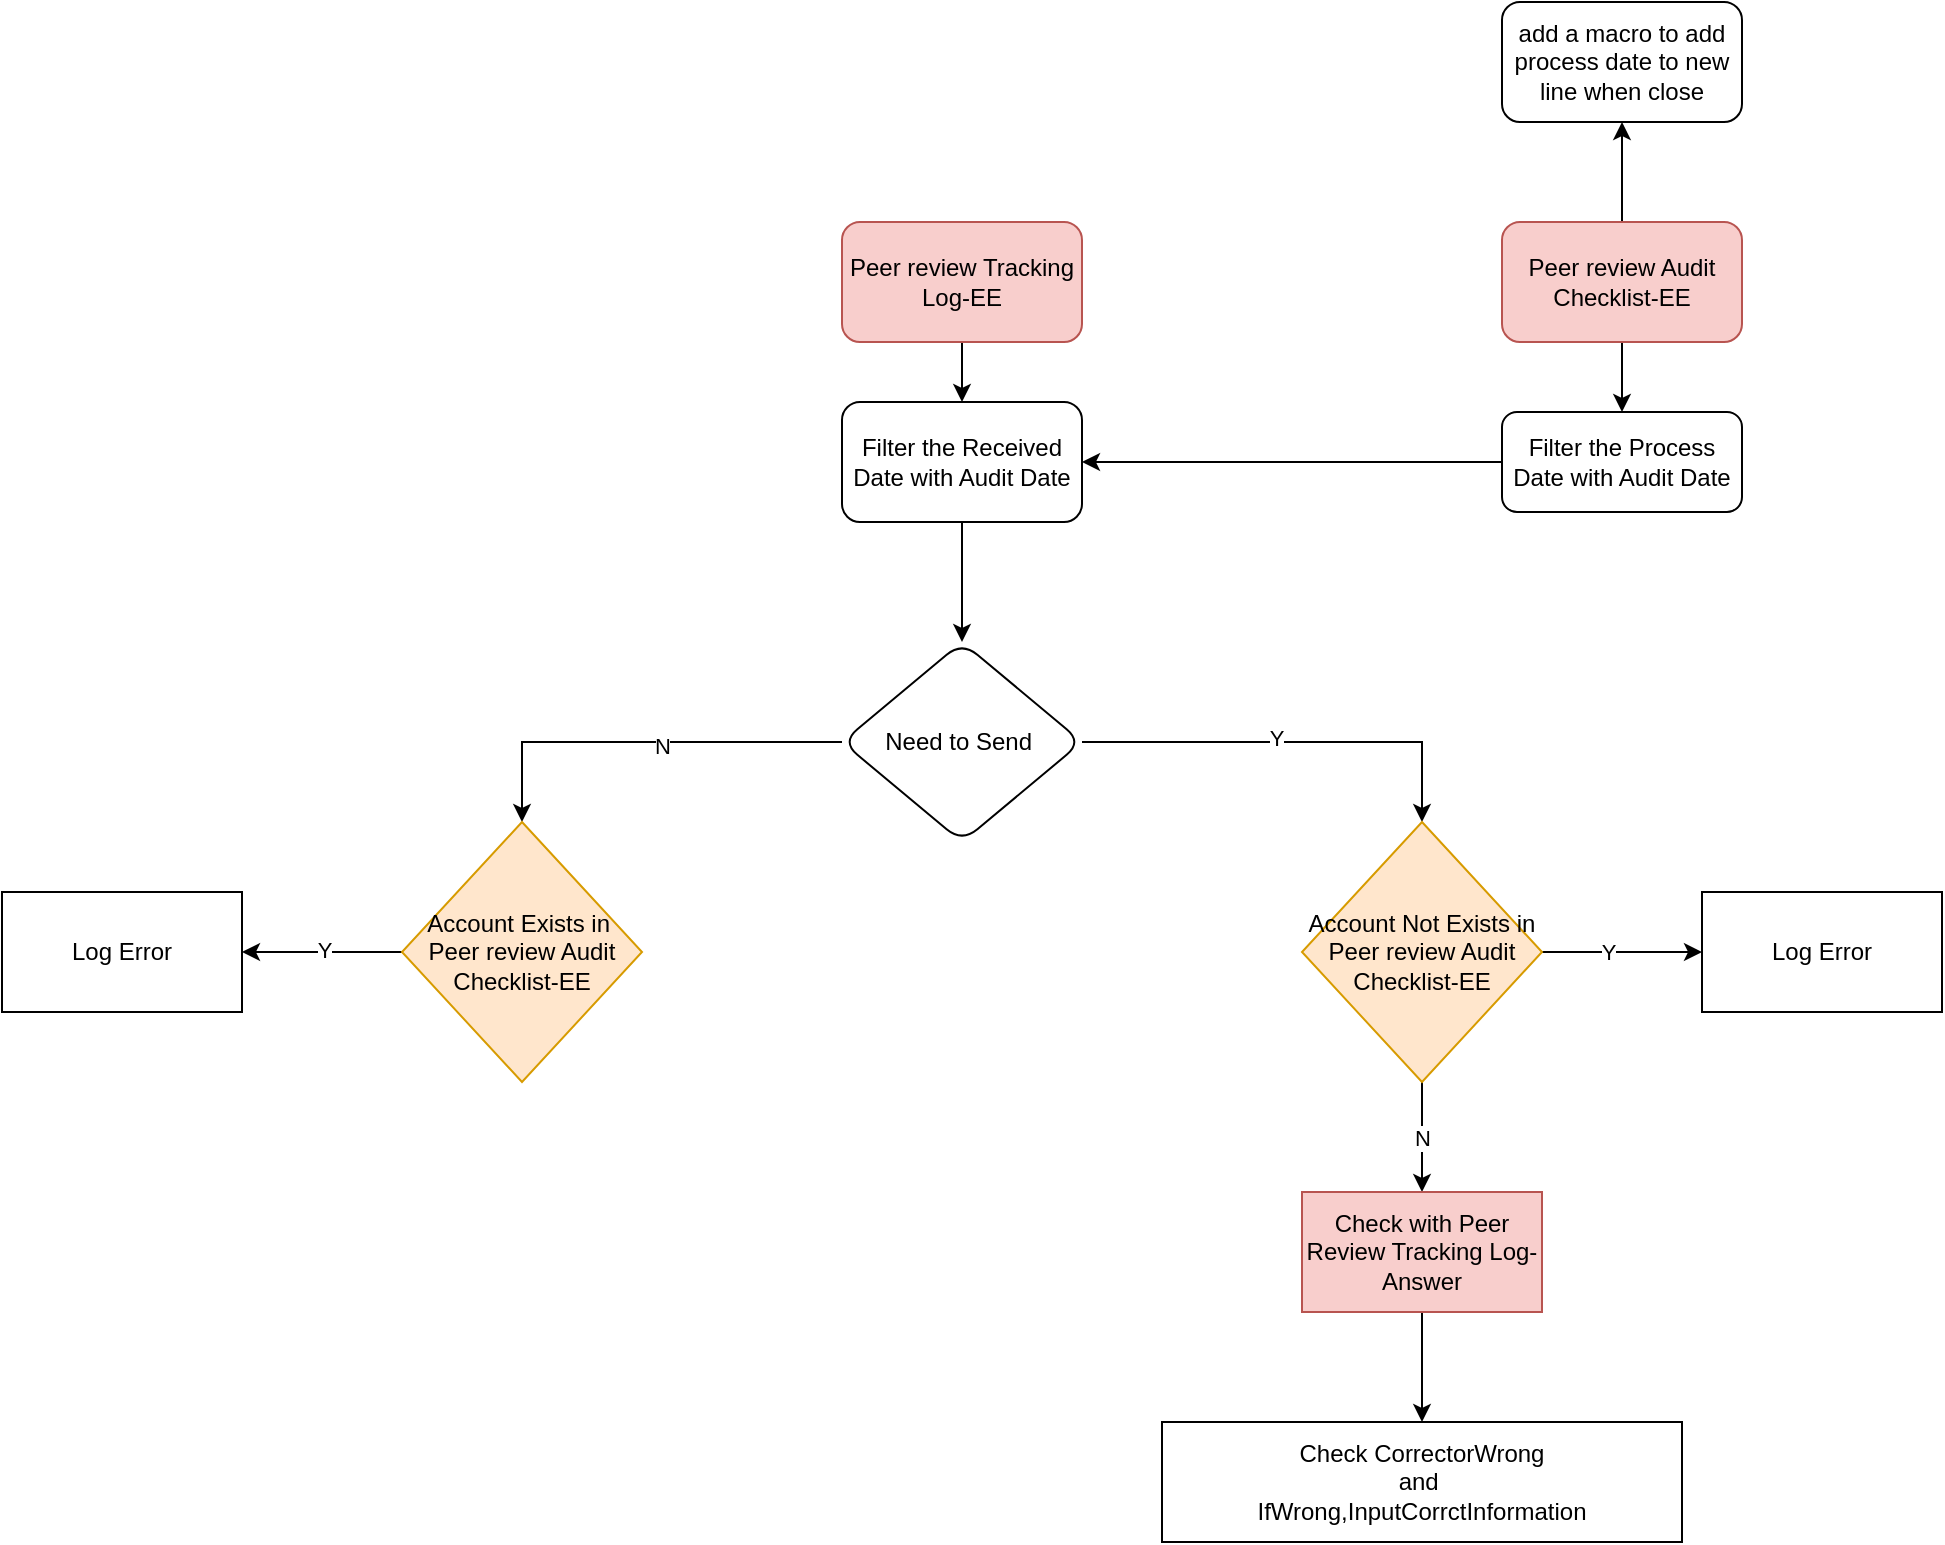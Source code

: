 <mxfile version="23.0.2" type="github">
  <diagram name="第 1 页" id="ZAWH_CJpqViNw-ZkkkB1">
    <mxGraphModel dx="2222" dy="1886" grid="1" gridSize="10" guides="1" tooltips="1" connect="1" arrows="1" fold="1" page="1" pageScale="1" pageWidth="850" pageHeight="1100" math="0" shadow="0">
      <root>
        <mxCell id="0" />
        <mxCell id="1" parent="0" />
        <mxCell id="5F-PmtR5ZbhKN1eGtyun-3" value="" style="edgeStyle=orthogonalEdgeStyle;rounded=0;orthogonalLoop=1;jettySize=auto;html=1;" edge="1" parent="1" source="5F-PmtR5ZbhKN1eGtyun-1" target="5F-PmtR5ZbhKN1eGtyun-2">
          <mxGeometry relative="1" as="geometry" />
        </mxCell>
        <mxCell id="5F-PmtR5ZbhKN1eGtyun-1" value="Peer review Tracking Log-EE" style="rounded=1;whiteSpace=wrap;html=1;fillColor=#f8cecc;strokeColor=#b85450;" vertex="1" parent="1">
          <mxGeometry x="340" y="90" width="120" height="60" as="geometry" />
        </mxCell>
        <mxCell id="5F-PmtR5ZbhKN1eGtyun-6" value="" style="edgeStyle=orthogonalEdgeStyle;rounded=0;orthogonalLoop=1;jettySize=auto;html=1;" edge="1" parent="1" source="5F-PmtR5ZbhKN1eGtyun-2" target="5F-PmtR5ZbhKN1eGtyun-5">
          <mxGeometry relative="1" as="geometry" />
        </mxCell>
        <mxCell id="5F-PmtR5ZbhKN1eGtyun-2" value="Filter the Received Date with Audit Date" style="whiteSpace=wrap;html=1;rounded=1;" vertex="1" parent="1">
          <mxGeometry x="340" y="180" width="120" height="60" as="geometry" />
        </mxCell>
        <mxCell id="5F-PmtR5ZbhKN1eGtyun-14" value="" style="edgeStyle=orthogonalEdgeStyle;rounded=0;orthogonalLoop=1;jettySize=auto;html=1;" edge="1" parent="1" source="5F-PmtR5ZbhKN1eGtyun-4" target="5F-PmtR5ZbhKN1eGtyun-13">
          <mxGeometry relative="1" as="geometry" />
        </mxCell>
        <mxCell id="5F-PmtR5ZbhKN1eGtyun-16" value="" style="edgeStyle=orthogonalEdgeStyle;rounded=0;orthogonalLoop=1;jettySize=auto;html=1;" edge="1" parent="1" source="5F-PmtR5ZbhKN1eGtyun-4" target="5F-PmtR5ZbhKN1eGtyun-15">
          <mxGeometry relative="1" as="geometry" />
        </mxCell>
        <mxCell id="5F-PmtR5ZbhKN1eGtyun-4" value="Peer review Audit Checklist-EE" style="rounded=1;whiteSpace=wrap;html=1;fillColor=#f8cecc;strokeColor=#b85450;" vertex="1" parent="1">
          <mxGeometry x="670" y="90" width="120" height="60" as="geometry" />
        </mxCell>
        <mxCell id="5F-PmtR5ZbhKN1eGtyun-8" value="" style="edgeStyle=orthogonalEdgeStyle;rounded=0;orthogonalLoop=1;jettySize=auto;html=1;entryX=0.5;entryY=0;entryDx=0;entryDy=0;" edge="1" parent="1" source="5F-PmtR5ZbhKN1eGtyun-5" target="5F-PmtR5ZbhKN1eGtyun-20">
          <mxGeometry relative="1" as="geometry">
            <mxPoint x="540" y="350" as="targetPoint" />
          </mxGeometry>
        </mxCell>
        <mxCell id="5F-PmtR5ZbhKN1eGtyun-9" value="Y" style="edgeLabel;html=1;align=center;verticalAlign=middle;resizable=0;points=[];" vertex="1" connectable="0" parent="5F-PmtR5ZbhKN1eGtyun-8">
          <mxGeometry x="-0.075" y="2" relative="1" as="geometry">
            <mxPoint as="offset" />
          </mxGeometry>
        </mxCell>
        <mxCell id="5F-PmtR5ZbhKN1eGtyun-11" value="" style="edgeStyle=orthogonalEdgeStyle;rounded=0;orthogonalLoop=1;jettySize=auto;html=1;entryX=0.5;entryY=0;entryDx=0;entryDy=0;" edge="1" parent="1" source="5F-PmtR5ZbhKN1eGtyun-5" target="5F-PmtR5ZbhKN1eGtyun-19">
          <mxGeometry relative="1" as="geometry">
            <mxPoint x="260" y="350" as="targetPoint" />
          </mxGeometry>
        </mxCell>
        <mxCell id="5F-PmtR5ZbhKN1eGtyun-12" value="N" style="edgeLabel;html=1;align=center;verticalAlign=middle;resizable=0;points=[];" vertex="1" connectable="0" parent="5F-PmtR5ZbhKN1eGtyun-11">
          <mxGeometry x="-0.1" y="2" relative="1" as="geometry">
            <mxPoint as="offset" />
          </mxGeometry>
        </mxCell>
        <mxCell id="5F-PmtR5ZbhKN1eGtyun-5" value="Need to Send&amp;nbsp;" style="rhombus;whiteSpace=wrap;html=1;rounded=1;" vertex="1" parent="1">
          <mxGeometry x="340" y="300" width="120" height="100" as="geometry" />
        </mxCell>
        <mxCell id="5F-PmtR5ZbhKN1eGtyun-18" style="edgeStyle=orthogonalEdgeStyle;rounded=0;orthogonalLoop=1;jettySize=auto;html=1;entryX=1;entryY=0.5;entryDx=0;entryDy=0;" edge="1" parent="1" source="5F-PmtR5ZbhKN1eGtyun-13" target="5F-PmtR5ZbhKN1eGtyun-2">
          <mxGeometry relative="1" as="geometry" />
        </mxCell>
        <mxCell id="5F-PmtR5ZbhKN1eGtyun-13" value="Filter the Process Date with Audit Date" style="whiteSpace=wrap;html=1;rounded=1;" vertex="1" parent="1">
          <mxGeometry x="670" y="185" width="120" height="50" as="geometry" />
        </mxCell>
        <mxCell id="5F-PmtR5ZbhKN1eGtyun-15" value="add a macro to add process date to new line when close" style="whiteSpace=wrap;html=1;rounded=1;" vertex="1" parent="1">
          <mxGeometry x="670" y="-20" width="120" height="60" as="geometry" />
        </mxCell>
        <mxCell id="5F-PmtR5ZbhKN1eGtyun-22" value="" style="edgeStyle=orthogonalEdgeStyle;rounded=0;orthogonalLoop=1;jettySize=auto;html=1;" edge="1" parent="1" source="5F-PmtR5ZbhKN1eGtyun-19" target="5F-PmtR5ZbhKN1eGtyun-21">
          <mxGeometry relative="1" as="geometry" />
        </mxCell>
        <mxCell id="5F-PmtR5ZbhKN1eGtyun-25" value="Y" style="edgeLabel;html=1;align=center;verticalAlign=middle;resizable=0;points=[];" vertex="1" connectable="0" parent="5F-PmtR5ZbhKN1eGtyun-22">
          <mxGeometry x="-0.025" y="-1" relative="1" as="geometry">
            <mxPoint as="offset" />
          </mxGeometry>
        </mxCell>
        <mxCell id="5F-PmtR5ZbhKN1eGtyun-19" value="Account Exists in&amp;nbsp;&lt;br&gt;Peer review Audit Checklist-EE" style="rhombus;whiteSpace=wrap;html=1;fillColor=#ffe6cc;strokeColor=#d79b00;" vertex="1" parent="1">
          <mxGeometry x="120" y="390" width="120" height="130" as="geometry" />
        </mxCell>
        <mxCell id="5F-PmtR5ZbhKN1eGtyun-24" value="" style="edgeStyle=orthogonalEdgeStyle;rounded=0;orthogonalLoop=1;jettySize=auto;html=1;" edge="1" parent="1" source="5F-PmtR5ZbhKN1eGtyun-20" target="5F-PmtR5ZbhKN1eGtyun-23">
          <mxGeometry relative="1" as="geometry" />
        </mxCell>
        <mxCell id="5F-PmtR5ZbhKN1eGtyun-27" value="Y" style="edgeLabel;html=1;align=center;verticalAlign=middle;resizable=0;points=[];" vertex="1" connectable="0" parent="5F-PmtR5ZbhKN1eGtyun-24">
          <mxGeometry x="-0.175" y="-3" relative="1" as="geometry">
            <mxPoint y="-3" as="offset" />
          </mxGeometry>
        </mxCell>
        <mxCell id="5F-PmtR5ZbhKN1eGtyun-32" value="" style="edgeStyle=orthogonalEdgeStyle;rounded=0;orthogonalLoop=1;jettySize=auto;html=1;" edge="1" parent="1" source="5F-PmtR5ZbhKN1eGtyun-20" target="5F-PmtR5ZbhKN1eGtyun-31">
          <mxGeometry relative="1" as="geometry" />
        </mxCell>
        <mxCell id="5F-PmtR5ZbhKN1eGtyun-33" value="N" style="edgeLabel;html=1;align=center;verticalAlign=middle;resizable=0;points=[];" vertex="1" connectable="0" parent="5F-PmtR5ZbhKN1eGtyun-32">
          <mxGeometry x="-0.009" relative="1" as="geometry">
            <mxPoint as="offset" />
          </mxGeometry>
        </mxCell>
        <mxCell id="5F-PmtR5ZbhKN1eGtyun-20" value="Account Not Exists in&lt;br&gt;Peer review Audit Checklist-EE" style="rhombus;whiteSpace=wrap;html=1;fillColor=#ffe6cc;strokeColor=#d79b00;" vertex="1" parent="1">
          <mxGeometry x="570" y="390" width="120" height="130" as="geometry" />
        </mxCell>
        <mxCell id="5F-PmtR5ZbhKN1eGtyun-21" value="Log Error" style="whiteSpace=wrap;html=1;" vertex="1" parent="1">
          <mxGeometry x="-80" y="425" width="120" height="60" as="geometry" />
        </mxCell>
        <mxCell id="5F-PmtR5ZbhKN1eGtyun-23" value="Log Error" style="whiteSpace=wrap;html=1;" vertex="1" parent="1">
          <mxGeometry x="770" y="425" width="120" height="60" as="geometry" />
        </mxCell>
        <mxCell id="5F-PmtR5ZbhKN1eGtyun-35" value="" style="edgeStyle=orthogonalEdgeStyle;rounded=0;orthogonalLoop=1;jettySize=auto;html=1;" edge="1" parent="1" source="5F-PmtR5ZbhKN1eGtyun-31" target="5F-PmtR5ZbhKN1eGtyun-34">
          <mxGeometry relative="1" as="geometry" />
        </mxCell>
        <mxCell id="5F-PmtR5ZbhKN1eGtyun-31" value="Check with Peer Review Tracking Log-Answer" style="whiteSpace=wrap;html=1;fillColor=#f8cecc;strokeColor=#b85450;" vertex="1" parent="1">
          <mxGeometry x="570" y="575" width="120" height="60" as="geometry" />
        </mxCell>
        <mxCell id="5F-PmtR5ZbhKN1eGtyun-34" value="Check CorrectorWrong&lt;br&gt;and&amp;nbsp;&lt;br&gt;IfWrong,InputCorrctInformation" style="whiteSpace=wrap;html=1;" vertex="1" parent="1">
          <mxGeometry x="500" y="690" width="260" height="60" as="geometry" />
        </mxCell>
      </root>
    </mxGraphModel>
  </diagram>
</mxfile>
